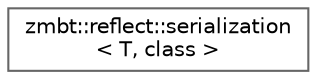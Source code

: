 digraph "Graphical Class Hierarchy"
{
 // LATEX_PDF_SIZE
  bgcolor="transparent";
  edge [fontname=Helvetica,fontsize=10,labelfontname=Helvetica,labelfontsize=10];
  node [fontname=Helvetica,fontsize=10,shape=box,height=0.2,width=0.4];
  rankdir="LR";
  Node0 [id="Node000000",label="zmbt::reflect::serialization\l\< T, class \>",height=0.2,width=0.4,color="grey40", fillcolor="white", style="filled",URL="$structzmbt_1_1reflect_1_1serialization.html",tooltip="Serialization metafunction."];
}
